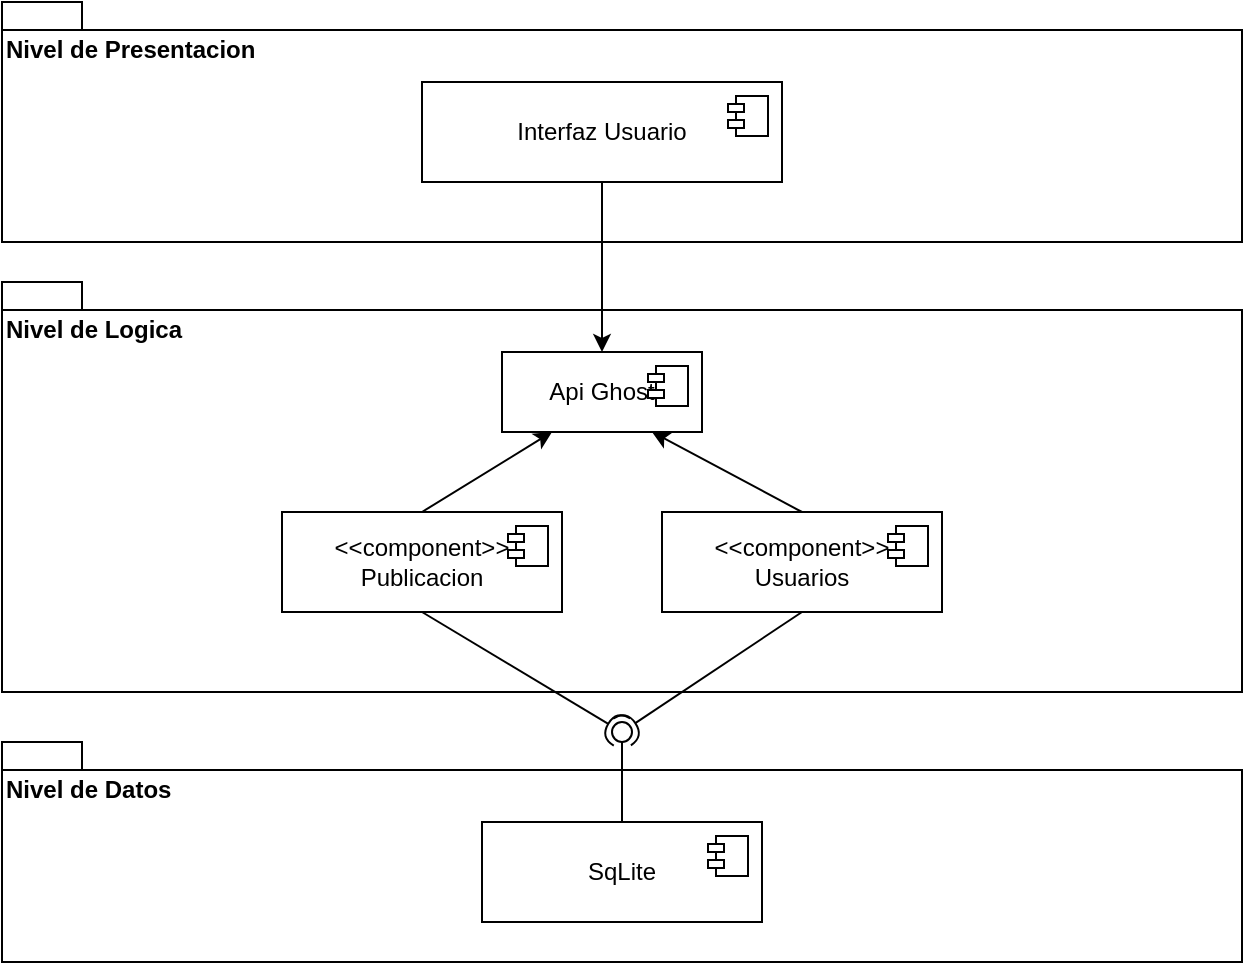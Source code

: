 <mxfile version="24.8.1">
  <diagram name="Página-1" id="yThDC6fAXYn0y4AkWEGg">
    <mxGraphModel dx="880" dy="468" grid="1" gridSize="10" guides="1" tooltips="1" connect="1" arrows="1" fold="1" page="1" pageScale="1" pageWidth="1100" pageHeight="850" background="none" math="0" shadow="0">
      <root>
        <mxCell id="0" />
        <mxCell id="1" parent="0" />
        <mxCell id="bKlpqElayB_NreI3huZ6-1" value="Nivel de Presentacion" style="shape=folder;fontStyle=1;spacingTop=10;tabWidth=40;tabHeight=14;tabPosition=left;html=1;whiteSpace=wrap;align=left;verticalAlign=top;" vertex="1" parent="1">
          <mxGeometry x="120" y="100" width="620" height="120" as="geometry" />
        </mxCell>
        <mxCell id="bKlpqElayB_NreI3huZ6-2" value="Nivel de Logica" style="shape=folder;fontStyle=1;spacingTop=10;tabWidth=40;tabHeight=14;tabPosition=left;html=1;whiteSpace=wrap;align=left;verticalAlign=top;" vertex="1" parent="1">
          <mxGeometry x="120" y="240" width="620" height="205" as="geometry" />
        </mxCell>
        <mxCell id="bKlpqElayB_NreI3huZ6-3" value="Nivel de Datos" style="shape=folder;fontStyle=1;spacingTop=10;tabWidth=40;tabHeight=14;tabPosition=left;html=1;whiteSpace=wrap;align=left;verticalAlign=top;" vertex="1" parent="1">
          <mxGeometry x="120" y="470" width="620" height="110" as="geometry" />
        </mxCell>
        <mxCell id="bKlpqElayB_NreI3huZ6-4" value="Api Ghost" style="html=1;dropTarget=0;whiteSpace=wrap;" vertex="1" parent="1">
          <mxGeometry x="370" y="275" width="100" height="40" as="geometry" />
        </mxCell>
        <mxCell id="bKlpqElayB_NreI3huZ6-5" value="" style="shape=module;jettyWidth=8;jettyHeight=4;" vertex="1" parent="bKlpqElayB_NreI3huZ6-4">
          <mxGeometry x="1" width="20" height="20" relative="1" as="geometry">
            <mxPoint x="-27" y="7" as="offset" />
          </mxGeometry>
        </mxCell>
        <mxCell id="bKlpqElayB_NreI3huZ6-8" style="edgeStyle=orthogonalEdgeStyle;rounded=0;orthogonalLoop=1;jettySize=auto;html=1;" edge="1" parent="1" source="bKlpqElayB_NreI3huZ6-6" target="bKlpqElayB_NreI3huZ6-4">
          <mxGeometry relative="1" as="geometry" />
        </mxCell>
        <mxCell id="bKlpqElayB_NreI3huZ6-6" value="Interfaz Usuario" style="html=1;dropTarget=0;whiteSpace=wrap;" vertex="1" parent="1">
          <mxGeometry x="330" y="140" width="180" height="50" as="geometry" />
        </mxCell>
        <mxCell id="bKlpqElayB_NreI3huZ6-7" value="" style="shape=module;jettyWidth=8;jettyHeight=4;" vertex="1" parent="bKlpqElayB_NreI3huZ6-6">
          <mxGeometry x="1" width="20" height="20" relative="1" as="geometry">
            <mxPoint x="-27" y="7" as="offset" />
          </mxGeometry>
        </mxCell>
        <mxCell id="bKlpqElayB_NreI3huZ6-9" value="&lt;div&gt;&amp;lt;&amp;lt;component&amp;gt;&amp;gt;&lt;/div&gt;Publicacion" style="html=1;dropTarget=0;whiteSpace=wrap;" vertex="1" parent="1">
          <mxGeometry x="260" y="355" width="140" height="50" as="geometry" />
        </mxCell>
        <mxCell id="bKlpqElayB_NreI3huZ6-10" value="" style="shape=module;jettyWidth=8;jettyHeight=4;" vertex="1" parent="bKlpqElayB_NreI3huZ6-9">
          <mxGeometry x="1" width="20" height="20" relative="1" as="geometry">
            <mxPoint x="-27" y="7" as="offset" />
          </mxGeometry>
        </mxCell>
        <mxCell id="bKlpqElayB_NreI3huZ6-11" value="&lt;div&gt;&amp;lt;&amp;lt;component&amp;gt;&amp;gt;&lt;/div&gt;&lt;div&gt;Usuarios&lt;/div&gt;" style="html=1;dropTarget=0;whiteSpace=wrap;" vertex="1" parent="1">
          <mxGeometry x="450" y="355" width="140" height="50" as="geometry" />
        </mxCell>
        <mxCell id="bKlpqElayB_NreI3huZ6-12" value="" style="shape=module;jettyWidth=8;jettyHeight=4;" vertex="1" parent="bKlpqElayB_NreI3huZ6-11">
          <mxGeometry x="1" width="20" height="20" relative="1" as="geometry">
            <mxPoint x="-27" y="7" as="offset" />
          </mxGeometry>
        </mxCell>
        <mxCell id="bKlpqElayB_NreI3huZ6-13" value="" style="endArrow=classic;html=1;rounded=0;entryX=0.25;entryY=1;entryDx=0;entryDy=0;exitX=0.5;exitY=0;exitDx=0;exitDy=0;" edge="1" parent="1" source="bKlpqElayB_NreI3huZ6-9" target="bKlpqElayB_NreI3huZ6-4">
          <mxGeometry width="50" height="50" relative="1" as="geometry">
            <mxPoint x="310" y="375" as="sourcePoint" />
            <mxPoint x="360" y="325" as="targetPoint" />
          </mxGeometry>
        </mxCell>
        <mxCell id="bKlpqElayB_NreI3huZ6-14" value="" style="endArrow=classic;html=1;rounded=0;entryX=0.75;entryY=1;entryDx=0;entryDy=0;exitX=0.5;exitY=0;exitDx=0;exitDy=0;" edge="1" parent="1" source="bKlpqElayB_NreI3huZ6-11" target="bKlpqElayB_NreI3huZ6-4">
          <mxGeometry width="50" height="50" relative="1" as="geometry">
            <mxPoint x="400" y="385" as="sourcePoint" />
            <mxPoint x="450" y="335" as="targetPoint" />
          </mxGeometry>
        </mxCell>
        <mxCell id="bKlpqElayB_NreI3huZ6-15" value="SqLite&lt;div&gt;&lt;/div&gt;" style="html=1;dropTarget=0;whiteSpace=wrap;" vertex="1" parent="1">
          <mxGeometry x="360" y="510" width="140" height="50" as="geometry" />
        </mxCell>
        <mxCell id="bKlpqElayB_NreI3huZ6-16" value="" style="shape=module;jettyWidth=8;jettyHeight=4;" vertex="1" parent="bKlpqElayB_NreI3huZ6-15">
          <mxGeometry x="1" width="20" height="20" relative="1" as="geometry">
            <mxPoint x="-27" y="7" as="offset" />
          </mxGeometry>
        </mxCell>
        <mxCell id="bKlpqElayB_NreI3huZ6-17" value="" style="rounded=0;orthogonalLoop=1;jettySize=auto;html=1;endArrow=halfCircle;endFill=0;endSize=6;strokeWidth=1;sketch=0;exitX=0.5;exitY=1;exitDx=0;exitDy=0;" edge="1" target="bKlpqElayB_NreI3huZ6-19" parent="1" source="bKlpqElayB_NreI3huZ6-11">
          <mxGeometry relative="1" as="geometry">
            <mxPoint x="460" y="535" as="sourcePoint" />
          </mxGeometry>
        </mxCell>
        <mxCell id="bKlpqElayB_NreI3huZ6-18" value="" style="rounded=0;orthogonalLoop=1;jettySize=auto;html=1;endArrow=oval;endFill=0;sketch=0;sourcePerimeterSpacing=0;targetPerimeterSpacing=0;endSize=10;" edge="1" target="bKlpqElayB_NreI3huZ6-19" parent="1" source="bKlpqElayB_NreI3huZ6-15">
          <mxGeometry relative="1" as="geometry">
            <mxPoint x="420" y="465" as="sourcePoint" />
          </mxGeometry>
        </mxCell>
        <mxCell id="bKlpqElayB_NreI3huZ6-19" value="" style="ellipse;whiteSpace=wrap;html=1;align=center;aspect=fixed;fillColor=none;strokeColor=none;resizable=0;perimeter=centerPerimeter;rotatable=0;allowArrows=0;points=[];outlineConnect=1;" vertex="1" parent="1">
          <mxGeometry x="425" y="460" width="10" height="10" as="geometry" />
        </mxCell>
        <mxCell id="bKlpqElayB_NreI3huZ6-20" value="" style="rounded=0;orthogonalLoop=1;jettySize=auto;html=1;endArrow=halfCircle;endFill=0;endSize=6;strokeWidth=1;sketch=0;exitX=0.5;exitY=1;exitDx=0;exitDy=0;entryX=0.9;entryY=0.3;entryDx=0;entryDy=0;entryPerimeter=0;" edge="1" target="bKlpqElayB_NreI3huZ6-19" parent="1" source="bKlpqElayB_NreI3huZ6-9">
          <mxGeometry relative="1" as="geometry">
            <mxPoint x="340" y="535" as="sourcePoint" />
          </mxGeometry>
        </mxCell>
        <mxCell id="bKlpqElayB_NreI3huZ6-22" value="" style="ellipse;whiteSpace=wrap;html=1;align=center;aspect=fixed;fillColor=none;strokeColor=none;resizable=0;perimeter=centerPerimeter;rotatable=0;allowArrows=0;points=[];outlineConnect=1;" vertex="1" parent="1">
          <mxGeometry x="315" y="460" width="10" height="10" as="geometry" />
        </mxCell>
      </root>
    </mxGraphModel>
  </diagram>
</mxfile>
